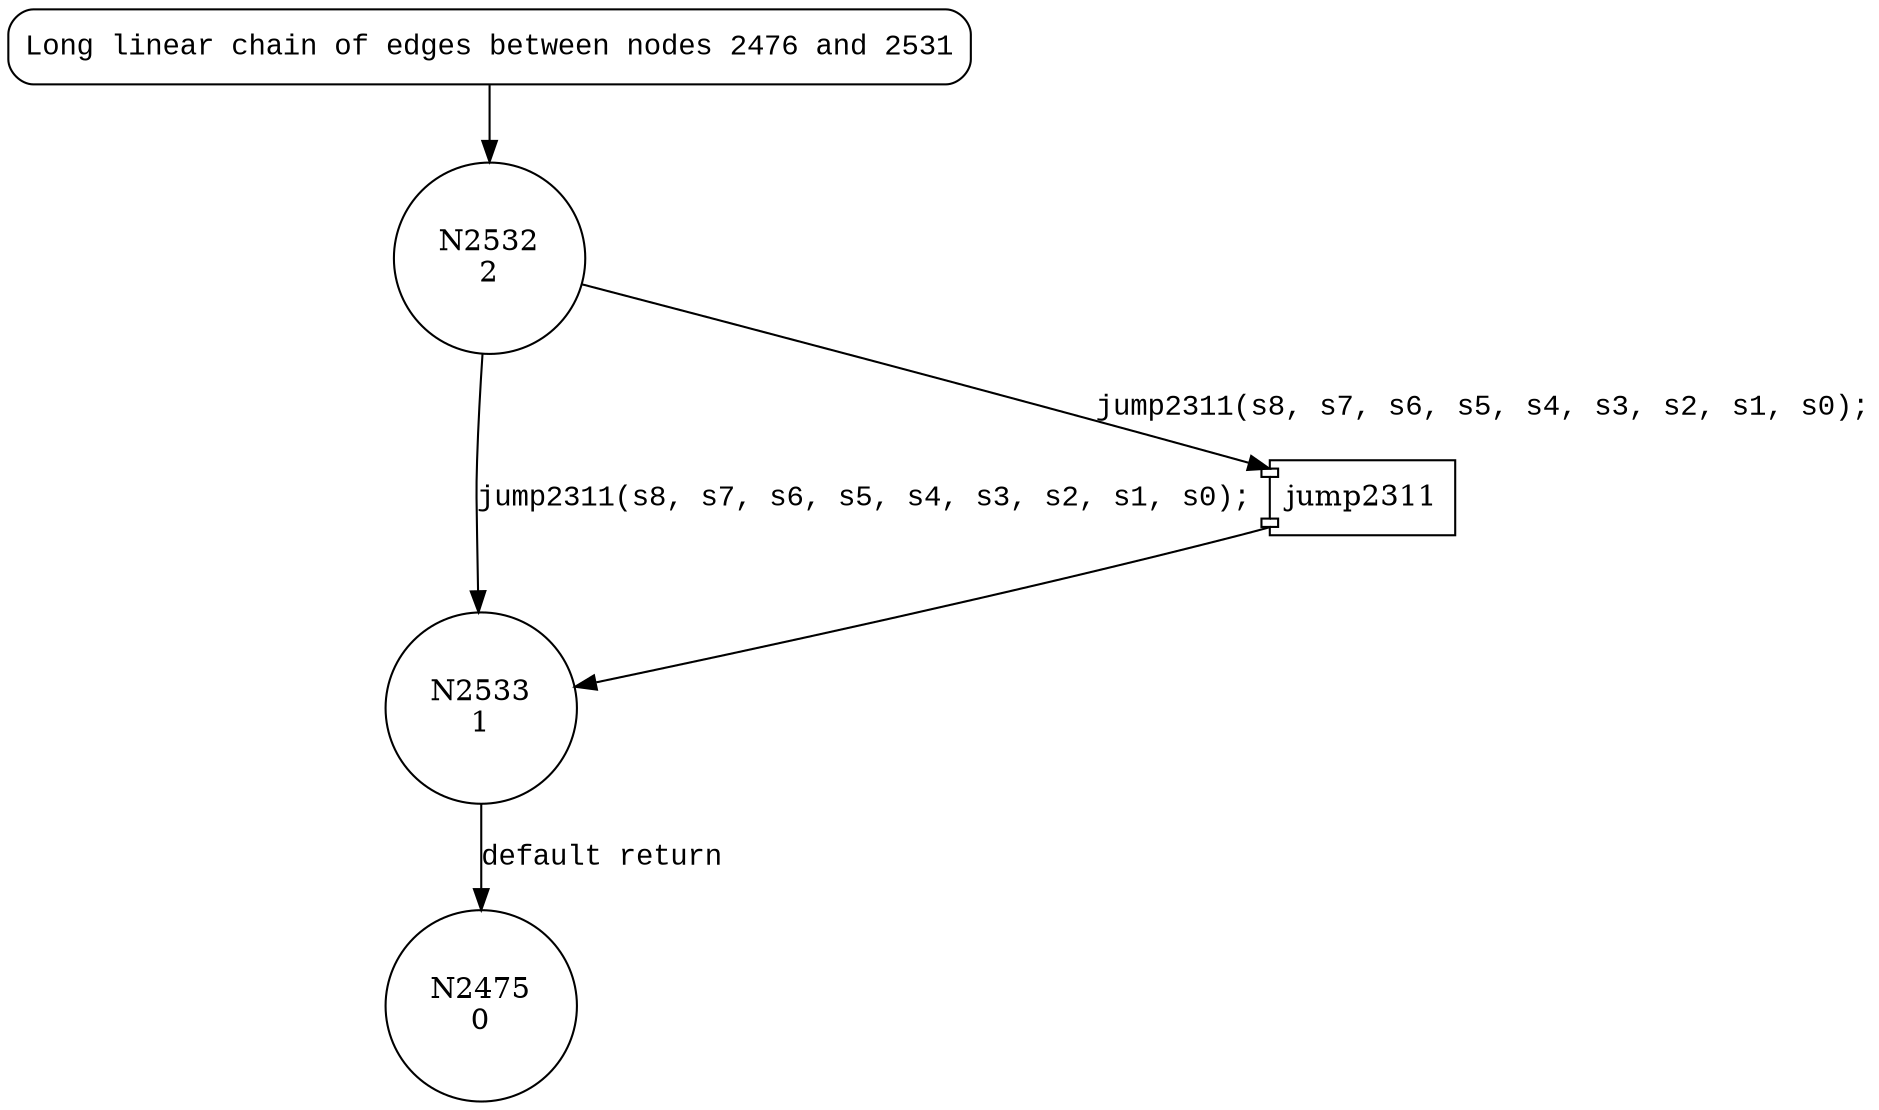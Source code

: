 digraph block2311 {
2532 [shape="circle" label="N2532\n2"]
2533 [shape="circle" label="N2533\n1"]
2475 [shape="circle" label="N2475\n0"]
2476 [style="filled,bold" penwidth="1" fillcolor="white" fontname="Courier New" shape="Mrecord" label="Long linear chain of edges between nodes 2476 and 2531"]
2476 -> 2532[label=""]
100338 [shape="component" label="jump2311"]
2532 -> 100338 [label="jump2311(s8, s7, s6, s5, s4, s3, s2, s1, s0);" fontname="Courier New"]
100338 -> 2533 [label="" fontname="Courier New"]
2532 -> 2533 [label="jump2311(s8, s7, s6, s5, s4, s3, s2, s1, s0);" fontname="Courier New"]
2533 -> 2475 [label="default return" fontname="Courier New"]
}